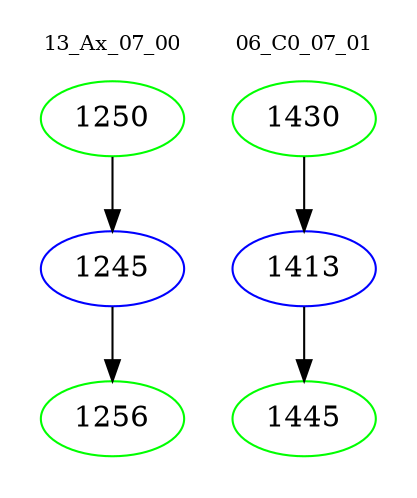 digraph{
subgraph cluster_0 {
color = white
label = "13_Ax_07_00";
fontsize=10;
T0_1250 [label="1250", color="green"]
T0_1250 -> T0_1245 [color="black"]
T0_1245 [label="1245", color="blue"]
T0_1245 -> T0_1256 [color="black"]
T0_1256 [label="1256", color="green"]
}
subgraph cluster_1 {
color = white
label = "06_C0_07_01";
fontsize=10;
T1_1430 [label="1430", color="green"]
T1_1430 -> T1_1413 [color="black"]
T1_1413 [label="1413", color="blue"]
T1_1413 -> T1_1445 [color="black"]
T1_1445 [label="1445", color="green"]
}
}
